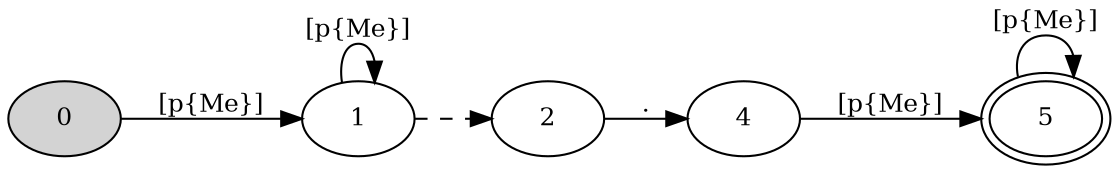 digraph "SFA" {
rankdir=LR;

//Initial state
node [style = filled, shape = ellipse, peripheries = 1, fillcolor = "#d3d3d3ff", fontsize = 12]
0

//Final states
node [style = filled, shape = ellipse, peripheries = 2, fillcolor = white, fontsize = 12]
5

//Other states
node [style = filled, shape = ellipse, peripheries = 1, fillcolor = white, fontsize = 12]
1
2
4

//Transitions
0 -> 1 [label = "[\p{Me}]", fontsize = 12 ];
1 -> 1 [label = "[\p{Me}]", fontsize = 12 ];
1 -> 2 [label = "", style = dashed, fontsize = 12 ];
2 -> 4 [label = ".", fontsize = 12 ];
4 -> 5 [label = "[\p{Me}]", fontsize = 12 ];
5 -> 5 [label = "[\p{Me}]", fontsize = 12 ];
}
